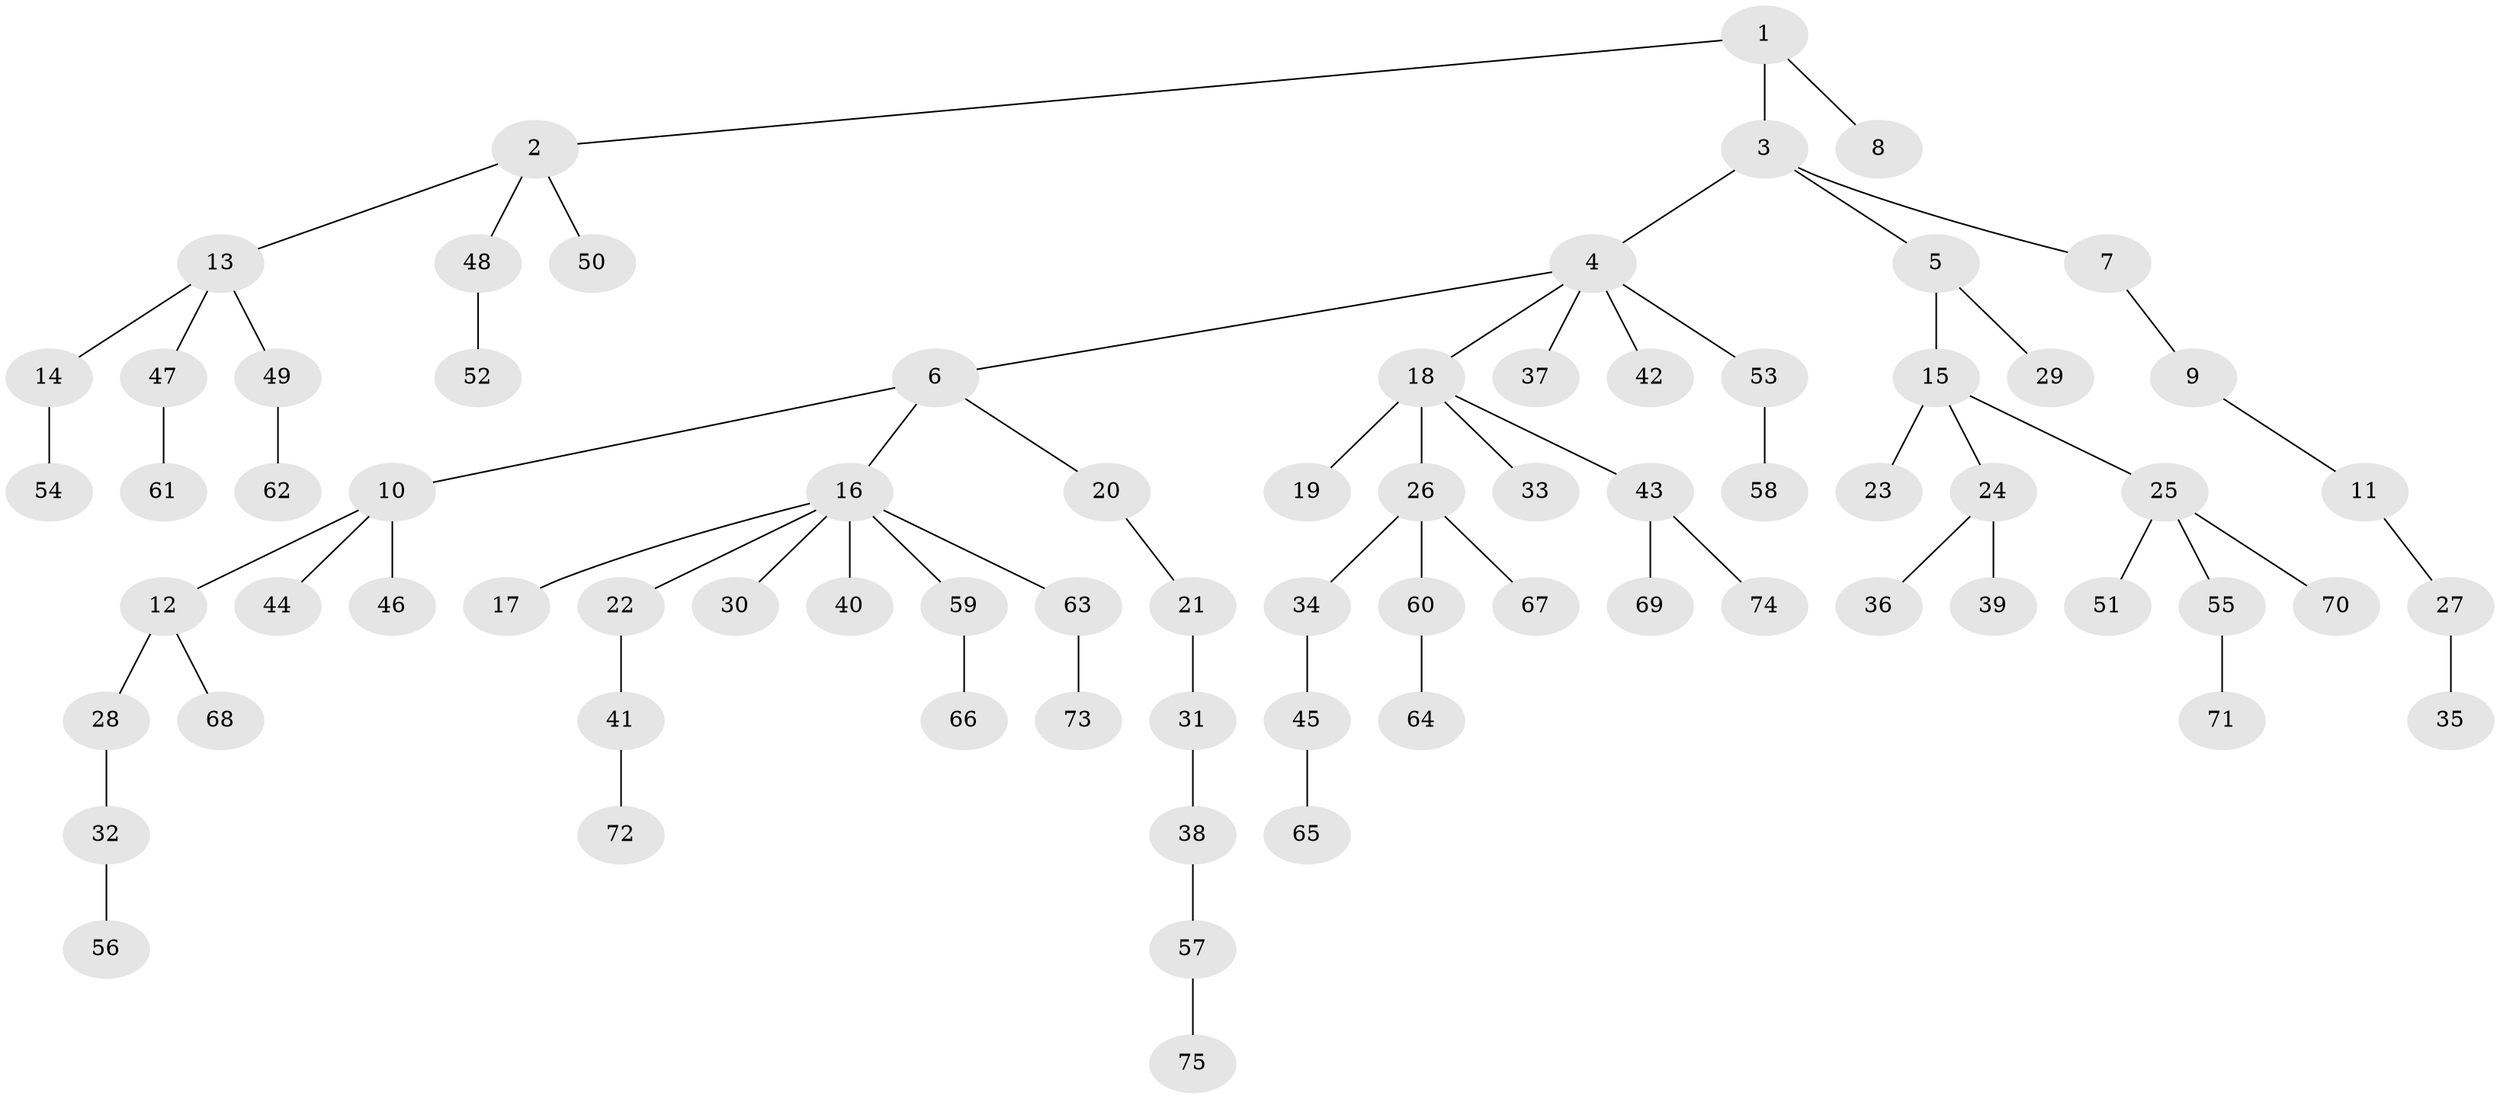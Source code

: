 // coarse degree distribution, {2: 0.23529411764705882, 4: 0.0784313725490196, 5: 0.0392156862745098, 3: 0.058823529411764705, 1: 0.5490196078431373, 6: 0.0196078431372549, 7: 0.0196078431372549}
// Generated by graph-tools (version 1.1) at 2025/24/03/03/25 07:24:05]
// undirected, 75 vertices, 74 edges
graph export_dot {
graph [start="1"]
  node [color=gray90,style=filled];
  1;
  2;
  3;
  4;
  5;
  6;
  7;
  8;
  9;
  10;
  11;
  12;
  13;
  14;
  15;
  16;
  17;
  18;
  19;
  20;
  21;
  22;
  23;
  24;
  25;
  26;
  27;
  28;
  29;
  30;
  31;
  32;
  33;
  34;
  35;
  36;
  37;
  38;
  39;
  40;
  41;
  42;
  43;
  44;
  45;
  46;
  47;
  48;
  49;
  50;
  51;
  52;
  53;
  54;
  55;
  56;
  57;
  58;
  59;
  60;
  61;
  62;
  63;
  64;
  65;
  66;
  67;
  68;
  69;
  70;
  71;
  72;
  73;
  74;
  75;
  1 -- 2;
  1 -- 3;
  1 -- 8;
  2 -- 13;
  2 -- 48;
  2 -- 50;
  3 -- 4;
  3 -- 5;
  3 -- 7;
  4 -- 6;
  4 -- 18;
  4 -- 37;
  4 -- 42;
  4 -- 53;
  5 -- 15;
  5 -- 29;
  6 -- 10;
  6 -- 16;
  6 -- 20;
  7 -- 9;
  9 -- 11;
  10 -- 12;
  10 -- 44;
  10 -- 46;
  11 -- 27;
  12 -- 28;
  12 -- 68;
  13 -- 14;
  13 -- 47;
  13 -- 49;
  14 -- 54;
  15 -- 23;
  15 -- 24;
  15 -- 25;
  16 -- 17;
  16 -- 22;
  16 -- 30;
  16 -- 40;
  16 -- 59;
  16 -- 63;
  18 -- 19;
  18 -- 26;
  18 -- 33;
  18 -- 43;
  20 -- 21;
  21 -- 31;
  22 -- 41;
  24 -- 36;
  24 -- 39;
  25 -- 51;
  25 -- 55;
  25 -- 70;
  26 -- 34;
  26 -- 60;
  26 -- 67;
  27 -- 35;
  28 -- 32;
  31 -- 38;
  32 -- 56;
  34 -- 45;
  38 -- 57;
  41 -- 72;
  43 -- 69;
  43 -- 74;
  45 -- 65;
  47 -- 61;
  48 -- 52;
  49 -- 62;
  53 -- 58;
  55 -- 71;
  57 -- 75;
  59 -- 66;
  60 -- 64;
  63 -- 73;
}
